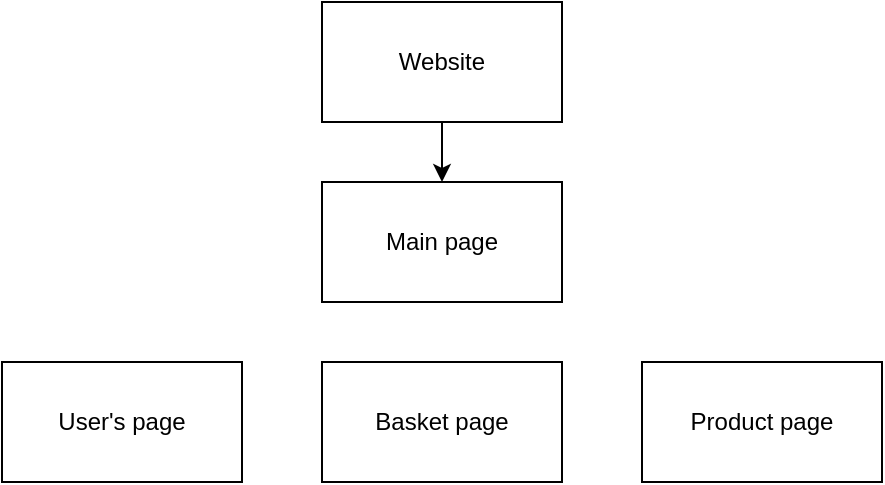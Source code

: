 <mxfile version="20.8.20" type="github">
  <diagram name="Map" id="o0u9ESd5L3pym0XIK_eO">
    <mxGraphModel dx="1434" dy="754" grid="1" gridSize="10" guides="1" tooltips="1" connect="1" arrows="1" fold="1" page="1" pageScale="1" pageWidth="850" pageHeight="1100" math="0" shadow="0">
      <root>
        <mxCell id="0" />
        <mxCell id="1" parent="0" />
        <mxCell id="7TelBfZ7dqQPQzsz8Gbh-6" style="edgeStyle=orthogonalEdgeStyle;rounded=0;orthogonalLoop=1;jettySize=auto;html=1;entryX=0.5;entryY=0;entryDx=0;entryDy=0;" edge="1" parent="1" source="7TelBfZ7dqQPQzsz8Gbh-1" target="7TelBfZ7dqQPQzsz8Gbh-2">
          <mxGeometry relative="1" as="geometry" />
        </mxCell>
        <mxCell id="7TelBfZ7dqQPQzsz8Gbh-1" value="&lt;div&gt;Website&lt;/div&gt;" style="rounded=0;whiteSpace=wrap;html=1;" vertex="1" parent="1">
          <mxGeometry x="360" y="220" width="120" height="60" as="geometry" />
        </mxCell>
        <mxCell id="7TelBfZ7dqQPQzsz8Gbh-2" value="Main page" style="rounded=0;whiteSpace=wrap;html=1;" vertex="1" parent="1">
          <mxGeometry x="360" y="310" width="120" height="60" as="geometry" />
        </mxCell>
        <mxCell id="7TelBfZ7dqQPQzsz8Gbh-3" value="User&#39;s page" style="rounded=0;whiteSpace=wrap;html=1;" vertex="1" parent="1">
          <mxGeometry x="200" y="400" width="120" height="60" as="geometry" />
        </mxCell>
        <mxCell id="7TelBfZ7dqQPQzsz8Gbh-4" value="Basket page" style="rounded=0;whiteSpace=wrap;html=1;" vertex="1" parent="1">
          <mxGeometry x="360" y="400" width="120" height="60" as="geometry" />
        </mxCell>
        <mxCell id="7TelBfZ7dqQPQzsz8Gbh-5" value="Product page" style="rounded=0;whiteSpace=wrap;html=1;" vertex="1" parent="1">
          <mxGeometry x="520" y="400" width="120" height="60" as="geometry" />
        </mxCell>
      </root>
    </mxGraphModel>
  </diagram>
</mxfile>

